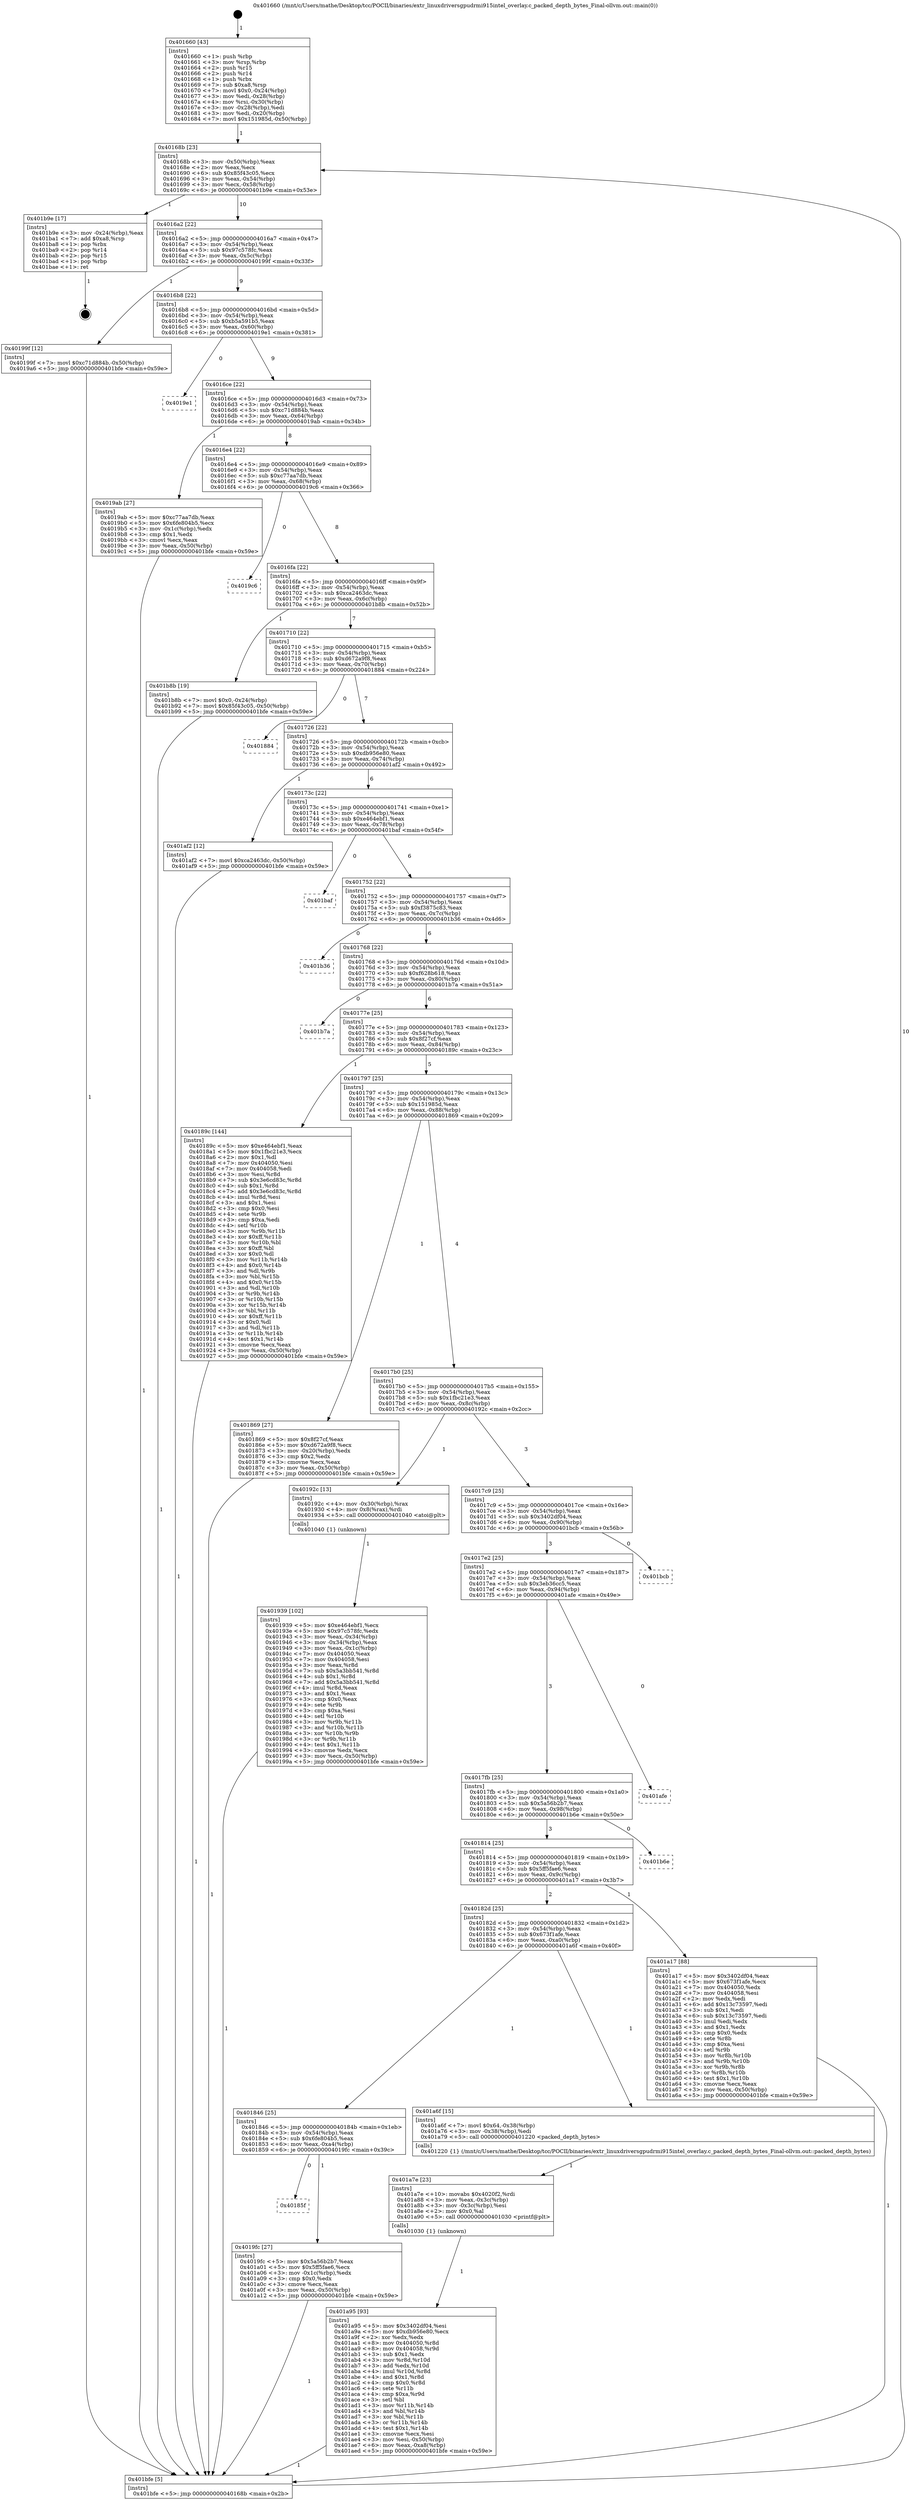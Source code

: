 digraph "0x401660" {
  label = "0x401660 (/mnt/c/Users/mathe/Desktop/tcc/POCII/binaries/extr_linuxdriversgpudrmi915intel_overlay.c_packed_depth_bytes_Final-ollvm.out::main(0))"
  labelloc = "t"
  node[shape=record]

  Entry [label="",width=0.3,height=0.3,shape=circle,fillcolor=black,style=filled]
  "0x40168b" [label="{
     0x40168b [23]\l
     | [instrs]\l
     &nbsp;&nbsp;0x40168b \<+3\>: mov -0x50(%rbp),%eax\l
     &nbsp;&nbsp;0x40168e \<+2\>: mov %eax,%ecx\l
     &nbsp;&nbsp;0x401690 \<+6\>: sub $0x85f43c05,%ecx\l
     &nbsp;&nbsp;0x401696 \<+3\>: mov %eax,-0x54(%rbp)\l
     &nbsp;&nbsp;0x401699 \<+3\>: mov %ecx,-0x58(%rbp)\l
     &nbsp;&nbsp;0x40169c \<+6\>: je 0000000000401b9e \<main+0x53e\>\l
  }"]
  "0x401b9e" [label="{
     0x401b9e [17]\l
     | [instrs]\l
     &nbsp;&nbsp;0x401b9e \<+3\>: mov -0x24(%rbp),%eax\l
     &nbsp;&nbsp;0x401ba1 \<+7\>: add $0xa8,%rsp\l
     &nbsp;&nbsp;0x401ba8 \<+1\>: pop %rbx\l
     &nbsp;&nbsp;0x401ba9 \<+2\>: pop %r14\l
     &nbsp;&nbsp;0x401bab \<+2\>: pop %r15\l
     &nbsp;&nbsp;0x401bad \<+1\>: pop %rbp\l
     &nbsp;&nbsp;0x401bae \<+1\>: ret\l
  }"]
  "0x4016a2" [label="{
     0x4016a2 [22]\l
     | [instrs]\l
     &nbsp;&nbsp;0x4016a2 \<+5\>: jmp 00000000004016a7 \<main+0x47\>\l
     &nbsp;&nbsp;0x4016a7 \<+3\>: mov -0x54(%rbp),%eax\l
     &nbsp;&nbsp;0x4016aa \<+5\>: sub $0x97c578fc,%eax\l
     &nbsp;&nbsp;0x4016af \<+3\>: mov %eax,-0x5c(%rbp)\l
     &nbsp;&nbsp;0x4016b2 \<+6\>: je 000000000040199f \<main+0x33f\>\l
  }"]
  Exit [label="",width=0.3,height=0.3,shape=circle,fillcolor=black,style=filled,peripheries=2]
  "0x40199f" [label="{
     0x40199f [12]\l
     | [instrs]\l
     &nbsp;&nbsp;0x40199f \<+7\>: movl $0xc71d884b,-0x50(%rbp)\l
     &nbsp;&nbsp;0x4019a6 \<+5\>: jmp 0000000000401bfe \<main+0x59e\>\l
  }"]
  "0x4016b8" [label="{
     0x4016b8 [22]\l
     | [instrs]\l
     &nbsp;&nbsp;0x4016b8 \<+5\>: jmp 00000000004016bd \<main+0x5d\>\l
     &nbsp;&nbsp;0x4016bd \<+3\>: mov -0x54(%rbp),%eax\l
     &nbsp;&nbsp;0x4016c0 \<+5\>: sub $0xb5a591b5,%eax\l
     &nbsp;&nbsp;0x4016c5 \<+3\>: mov %eax,-0x60(%rbp)\l
     &nbsp;&nbsp;0x4016c8 \<+6\>: je 00000000004019e1 \<main+0x381\>\l
  }"]
  "0x401a95" [label="{
     0x401a95 [93]\l
     | [instrs]\l
     &nbsp;&nbsp;0x401a95 \<+5\>: mov $0x3402df04,%esi\l
     &nbsp;&nbsp;0x401a9a \<+5\>: mov $0xdb956e80,%ecx\l
     &nbsp;&nbsp;0x401a9f \<+2\>: xor %edx,%edx\l
     &nbsp;&nbsp;0x401aa1 \<+8\>: mov 0x404050,%r8d\l
     &nbsp;&nbsp;0x401aa9 \<+8\>: mov 0x404058,%r9d\l
     &nbsp;&nbsp;0x401ab1 \<+3\>: sub $0x1,%edx\l
     &nbsp;&nbsp;0x401ab4 \<+3\>: mov %r8d,%r10d\l
     &nbsp;&nbsp;0x401ab7 \<+3\>: add %edx,%r10d\l
     &nbsp;&nbsp;0x401aba \<+4\>: imul %r10d,%r8d\l
     &nbsp;&nbsp;0x401abe \<+4\>: and $0x1,%r8d\l
     &nbsp;&nbsp;0x401ac2 \<+4\>: cmp $0x0,%r8d\l
     &nbsp;&nbsp;0x401ac6 \<+4\>: sete %r11b\l
     &nbsp;&nbsp;0x401aca \<+4\>: cmp $0xa,%r9d\l
     &nbsp;&nbsp;0x401ace \<+3\>: setl %bl\l
     &nbsp;&nbsp;0x401ad1 \<+3\>: mov %r11b,%r14b\l
     &nbsp;&nbsp;0x401ad4 \<+3\>: and %bl,%r14b\l
     &nbsp;&nbsp;0x401ad7 \<+3\>: xor %bl,%r11b\l
     &nbsp;&nbsp;0x401ada \<+3\>: or %r11b,%r14b\l
     &nbsp;&nbsp;0x401add \<+4\>: test $0x1,%r14b\l
     &nbsp;&nbsp;0x401ae1 \<+3\>: cmovne %ecx,%esi\l
     &nbsp;&nbsp;0x401ae4 \<+3\>: mov %esi,-0x50(%rbp)\l
     &nbsp;&nbsp;0x401ae7 \<+6\>: mov %eax,-0xa8(%rbp)\l
     &nbsp;&nbsp;0x401aed \<+5\>: jmp 0000000000401bfe \<main+0x59e\>\l
  }"]
  "0x4019e1" [label="{
     0x4019e1\l
  }", style=dashed]
  "0x4016ce" [label="{
     0x4016ce [22]\l
     | [instrs]\l
     &nbsp;&nbsp;0x4016ce \<+5\>: jmp 00000000004016d3 \<main+0x73\>\l
     &nbsp;&nbsp;0x4016d3 \<+3\>: mov -0x54(%rbp),%eax\l
     &nbsp;&nbsp;0x4016d6 \<+5\>: sub $0xc71d884b,%eax\l
     &nbsp;&nbsp;0x4016db \<+3\>: mov %eax,-0x64(%rbp)\l
     &nbsp;&nbsp;0x4016de \<+6\>: je 00000000004019ab \<main+0x34b\>\l
  }"]
  "0x401a7e" [label="{
     0x401a7e [23]\l
     | [instrs]\l
     &nbsp;&nbsp;0x401a7e \<+10\>: movabs $0x4020f2,%rdi\l
     &nbsp;&nbsp;0x401a88 \<+3\>: mov %eax,-0x3c(%rbp)\l
     &nbsp;&nbsp;0x401a8b \<+3\>: mov -0x3c(%rbp),%esi\l
     &nbsp;&nbsp;0x401a8e \<+2\>: mov $0x0,%al\l
     &nbsp;&nbsp;0x401a90 \<+5\>: call 0000000000401030 \<printf@plt\>\l
     | [calls]\l
     &nbsp;&nbsp;0x401030 \{1\} (unknown)\l
  }"]
  "0x4019ab" [label="{
     0x4019ab [27]\l
     | [instrs]\l
     &nbsp;&nbsp;0x4019ab \<+5\>: mov $0xc77aa7db,%eax\l
     &nbsp;&nbsp;0x4019b0 \<+5\>: mov $0x6fe804b5,%ecx\l
     &nbsp;&nbsp;0x4019b5 \<+3\>: mov -0x1c(%rbp),%edx\l
     &nbsp;&nbsp;0x4019b8 \<+3\>: cmp $0x1,%edx\l
     &nbsp;&nbsp;0x4019bb \<+3\>: cmovl %ecx,%eax\l
     &nbsp;&nbsp;0x4019be \<+3\>: mov %eax,-0x50(%rbp)\l
     &nbsp;&nbsp;0x4019c1 \<+5\>: jmp 0000000000401bfe \<main+0x59e\>\l
  }"]
  "0x4016e4" [label="{
     0x4016e4 [22]\l
     | [instrs]\l
     &nbsp;&nbsp;0x4016e4 \<+5\>: jmp 00000000004016e9 \<main+0x89\>\l
     &nbsp;&nbsp;0x4016e9 \<+3\>: mov -0x54(%rbp),%eax\l
     &nbsp;&nbsp;0x4016ec \<+5\>: sub $0xc77aa7db,%eax\l
     &nbsp;&nbsp;0x4016f1 \<+3\>: mov %eax,-0x68(%rbp)\l
     &nbsp;&nbsp;0x4016f4 \<+6\>: je 00000000004019c6 \<main+0x366\>\l
  }"]
  "0x40185f" [label="{
     0x40185f\l
  }", style=dashed]
  "0x4019c6" [label="{
     0x4019c6\l
  }", style=dashed]
  "0x4016fa" [label="{
     0x4016fa [22]\l
     | [instrs]\l
     &nbsp;&nbsp;0x4016fa \<+5\>: jmp 00000000004016ff \<main+0x9f\>\l
     &nbsp;&nbsp;0x4016ff \<+3\>: mov -0x54(%rbp),%eax\l
     &nbsp;&nbsp;0x401702 \<+5\>: sub $0xca2463dc,%eax\l
     &nbsp;&nbsp;0x401707 \<+3\>: mov %eax,-0x6c(%rbp)\l
     &nbsp;&nbsp;0x40170a \<+6\>: je 0000000000401b8b \<main+0x52b\>\l
  }"]
  "0x4019fc" [label="{
     0x4019fc [27]\l
     | [instrs]\l
     &nbsp;&nbsp;0x4019fc \<+5\>: mov $0x5a56b2b7,%eax\l
     &nbsp;&nbsp;0x401a01 \<+5\>: mov $0x5ff5fae6,%ecx\l
     &nbsp;&nbsp;0x401a06 \<+3\>: mov -0x1c(%rbp),%edx\l
     &nbsp;&nbsp;0x401a09 \<+3\>: cmp $0x0,%edx\l
     &nbsp;&nbsp;0x401a0c \<+3\>: cmove %ecx,%eax\l
     &nbsp;&nbsp;0x401a0f \<+3\>: mov %eax,-0x50(%rbp)\l
     &nbsp;&nbsp;0x401a12 \<+5\>: jmp 0000000000401bfe \<main+0x59e\>\l
  }"]
  "0x401b8b" [label="{
     0x401b8b [19]\l
     | [instrs]\l
     &nbsp;&nbsp;0x401b8b \<+7\>: movl $0x0,-0x24(%rbp)\l
     &nbsp;&nbsp;0x401b92 \<+7\>: movl $0x85f43c05,-0x50(%rbp)\l
     &nbsp;&nbsp;0x401b99 \<+5\>: jmp 0000000000401bfe \<main+0x59e\>\l
  }"]
  "0x401710" [label="{
     0x401710 [22]\l
     | [instrs]\l
     &nbsp;&nbsp;0x401710 \<+5\>: jmp 0000000000401715 \<main+0xb5\>\l
     &nbsp;&nbsp;0x401715 \<+3\>: mov -0x54(%rbp),%eax\l
     &nbsp;&nbsp;0x401718 \<+5\>: sub $0xd672a9f8,%eax\l
     &nbsp;&nbsp;0x40171d \<+3\>: mov %eax,-0x70(%rbp)\l
     &nbsp;&nbsp;0x401720 \<+6\>: je 0000000000401884 \<main+0x224\>\l
  }"]
  "0x401846" [label="{
     0x401846 [25]\l
     | [instrs]\l
     &nbsp;&nbsp;0x401846 \<+5\>: jmp 000000000040184b \<main+0x1eb\>\l
     &nbsp;&nbsp;0x40184b \<+3\>: mov -0x54(%rbp),%eax\l
     &nbsp;&nbsp;0x40184e \<+5\>: sub $0x6fe804b5,%eax\l
     &nbsp;&nbsp;0x401853 \<+6\>: mov %eax,-0xa4(%rbp)\l
     &nbsp;&nbsp;0x401859 \<+6\>: je 00000000004019fc \<main+0x39c\>\l
  }"]
  "0x401884" [label="{
     0x401884\l
  }", style=dashed]
  "0x401726" [label="{
     0x401726 [22]\l
     | [instrs]\l
     &nbsp;&nbsp;0x401726 \<+5\>: jmp 000000000040172b \<main+0xcb\>\l
     &nbsp;&nbsp;0x40172b \<+3\>: mov -0x54(%rbp),%eax\l
     &nbsp;&nbsp;0x40172e \<+5\>: sub $0xdb956e80,%eax\l
     &nbsp;&nbsp;0x401733 \<+3\>: mov %eax,-0x74(%rbp)\l
     &nbsp;&nbsp;0x401736 \<+6\>: je 0000000000401af2 \<main+0x492\>\l
  }"]
  "0x401a6f" [label="{
     0x401a6f [15]\l
     | [instrs]\l
     &nbsp;&nbsp;0x401a6f \<+7\>: movl $0x64,-0x38(%rbp)\l
     &nbsp;&nbsp;0x401a76 \<+3\>: mov -0x38(%rbp),%edi\l
     &nbsp;&nbsp;0x401a79 \<+5\>: call 0000000000401220 \<packed_depth_bytes\>\l
     | [calls]\l
     &nbsp;&nbsp;0x401220 \{1\} (/mnt/c/Users/mathe/Desktop/tcc/POCII/binaries/extr_linuxdriversgpudrmi915intel_overlay.c_packed_depth_bytes_Final-ollvm.out::packed_depth_bytes)\l
  }"]
  "0x401af2" [label="{
     0x401af2 [12]\l
     | [instrs]\l
     &nbsp;&nbsp;0x401af2 \<+7\>: movl $0xca2463dc,-0x50(%rbp)\l
     &nbsp;&nbsp;0x401af9 \<+5\>: jmp 0000000000401bfe \<main+0x59e\>\l
  }"]
  "0x40173c" [label="{
     0x40173c [22]\l
     | [instrs]\l
     &nbsp;&nbsp;0x40173c \<+5\>: jmp 0000000000401741 \<main+0xe1\>\l
     &nbsp;&nbsp;0x401741 \<+3\>: mov -0x54(%rbp),%eax\l
     &nbsp;&nbsp;0x401744 \<+5\>: sub $0xe464ebf1,%eax\l
     &nbsp;&nbsp;0x401749 \<+3\>: mov %eax,-0x78(%rbp)\l
     &nbsp;&nbsp;0x40174c \<+6\>: je 0000000000401baf \<main+0x54f\>\l
  }"]
  "0x40182d" [label="{
     0x40182d [25]\l
     | [instrs]\l
     &nbsp;&nbsp;0x40182d \<+5\>: jmp 0000000000401832 \<main+0x1d2\>\l
     &nbsp;&nbsp;0x401832 \<+3\>: mov -0x54(%rbp),%eax\l
     &nbsp;&nbsp;0x401835 \<+5\>: sub $0x673f1afe,%eax\l
     &nbsp;&nbsp;0x40183a \<+6\>: mov %eax,-0xa0(%rbp)\l
     &nbsp;&nbsp;0x401840 \<+6\>: je 0000000000401a6f \<main+0x40f\>\l
  }"]
  "0x401baf" [label="{
     0x401baf\l
  }", style=dashed]
  "0x401752" [label="{
     0x401752 [22]\l
     | [instrs]\l
     &nbsp;&nbsp;0x401752 \<+5\>: jmp 0000000000401757 \<main+0xf7\>\l
     &nbsp;&nbsp;0x401757 \<+3\>: mov -0x54(%rbp),%eax\l
     &nbsp;&nbsp;0x40175a \<+5\>: sub $0xf3875c83,%eax\l
     &nbsp;&nbsp;0x40175f \<+3\>: mov %eax,-0x7c(%rbp)\l
     &nbsp;&nbsp;0x401762 \<+6\>: je 0000000000401b36 \<main+0x4d6\>\l
  }"]
  "0x401a17" [label="{
     0x401a17 [88]\l
     | [instrs]\l
     &nbsp;&nbsp;0x401a17 \<+5\>: mov $0x3402df04,%eax\l
     &nbsp;&nbsp;0x401a1c \<+5\>: mov $0x673f1afe,%ecx\l
     &nbsp;&nbsp;0x401a21 \<+7\>: mov 0x404050,%edx\l
     &nbsp;&nbsp;0x401a28 \<+7\>: mov 0x404058,%esi\l
     &nbsp;&nbsp;0x401a2f \<+2\>: mov %edx,%edi\l
     &nbsp;&nbsp;0x401a31 \<+6\>: add $0x13c73597,%edi\l
     &nbsp;&nbsp;0x401a37 \<+3\>: sub $0x1,%edi\l
     &nbsp;&nbsp;0x401a3a \<+6\>: sub $0x13c73597,%edi\l
     &nbsp;&nbsp;0x401a40 \<+3\>: imul %edi,%edx\l
     &nbsp;&nbsp;0x401a43 \<+3\>: and $0x1,%edx\l
     &nbsp;&nbsp;0x401a46 \<+3\>: cmp $0x0,%edx\l
     &nbsp;&nbsp;0x401a49 \<+4\>: sete %r8b\l
     &nbsp;&nbsp;0x401a4d \<+3\>: cmp $0xa,%esi\l
     &nbsp;&nbsp;0x401a50 \<+4\>: setl %r9b\l
     &nbsp;&nbsp;0x401a54 \<+3\>: mov %r8b,%r10b\l
     &nbsp;&nbsp;0x401a57 \<+3\>: and %r9b,%r10b\l
     &nbsp;&nbsp;0x401a5a \<+3\>: xor %r9b,%r8b\l
     &nbsp;&nbsp;0x401a5d \<+3\>: or %r8b,%r10b\l
     &nbsp;&nbsp;0x401a60 \<+4\>: test $0x1,%r10b\l
     &nbsp;&nbsp;0x401a64 \<+3\>: cmovne %ecx,%eax\l
     &nbsp;&nbsp;0x401a67 \<+3\>: mov %eax,-0x50(%rbp)\l
     &nbsp;&nbsp;0x401a6a \<+5\>: jmp 0000000000401bfe \<main+0x59e\>\l
  }"]
  "0x401b36" [label="{
     0x401b36\l
  }", style=dashed]
  "0x401768" [label="{
     0x401768 [22]\l
     | [instrs]\l
     &nbsp;&nbsp;0x401768 \<+5\>: jmp 000000000040176d \<main+0x10d\>\l
     &nbsp;&nbsp;0x40176d \<+3\>: mov -0x54(%rbp),%eax\l
     &nbsp;&nbsp;0x401770 \<+5\>: sub $0xf628b618,%eax\l
     &nbsp;&nbsp;0x401775 \<+3\>: mov %eax,-0x80(%rbp)\l
     &nbsp;&nbsp;0x401778 \<+6\>: je 0000000000401b7a \<main+0x51a\>\l
  }"]
  "0x401814" [label="{
     0x401814 [25]\l
     | [instrs]\l
     &nbsp;&nbsp;0x401814 \<+5\>: jmp 0000000000401819 \<main+0x1b9\>\l
     &nbsp;&nbsp;0x401819 \<+3\>: mov -0x54(%rbp),%eax\l
     &nbsp;&nbsp;0x40181c \<+5\>: sub $0x5ff5fae6,%eax\l
     &nbsp;&nbsp;0x401821 \<+6\>: mov %eax,-0x9c(%rbp)\l
     &nbsp;&nbsp;0x401827 \<+6\>: je 0000000000401a17 \<main+0x3b7\>\l
  }"]
  "0x401b7a" [label="{
     0x401b7a\l
  }", style=dashed]
  "0x40177e" [label="{
     0x40177e [25]\l
     | [instrs]\l
     &nbsp;&nbsp;0x40177e \<+5\>: jmp 0000000000401783 \<main+0x123\>\l
     &nbsp;&nbsp;0x401783 \<+3\>: mov -0x54(%rbp),%eax\l
     &nbsp;&nbsp;0x401786 \<+5\>: sub $0x8f27cf,%eax\l
     &nbsp;&nbsp;0x40178b \<+6\>: mov %eax,-0x84(%rbp)\l
     &nbsp;&nbsp;0x401791 \<+6\>: je 000000000040189c \<main+0x23c\>\l
  }"]
  "0x401b6e" [label="{
     0x401b6e\l
  }", style=dashed]
  "0x40189c" [label="{
     0x40189c [144]\l
     | [instrs]\l
     &nbsp;&nbsp;0x40189c \<+5\>: mov $0xe464ebf1,%eax\l
     &nbsp;&nbsp;0x4018a1 \<+5\>: mov $0x1fbc21e3,%ecx\l
     &nbsp;&nbsp;0x4018a6 \<+2\>: mov $0x1,%dl\l
     &nbsp;&nbsp;0x4018a8 \<+7\>: mov 0x404050,%esi\l
     &nbsp;&nbsp;0x4018af \<+7\>: mov 0x404058,%edi\l
     &nbsp;&nbsp;0x4018b6 \<+3\>: mov %esi,%r8d\l
     &nbsp;&nbsp;0x4018b9 \<+7\>: sub $0x3e6cd83c,%r8d\l
     &nbsp;&nbsp;0x4018c0 \<+4\>: sub $0x1,%r8d\l
     &nbsp;&nbsp;0x4018c4 \<+7\>: add $0x3e6cd83c,%r8d\l
     &nbsp;&nbsp;0x4018cb \<+4\>: imul %r8d,%esi\l
     &nbsp;&nbsp;0x4018cf \<+3\>: and $0x1,%esi\l
     &nbsp;&nbsp;0x4018d2 \<+3\>: cmp $0x0,%esi\l
     &nbsp;&nbsp;0x4018d5 \<+4\>: sete %r9b\l
     &nbsp;&nbsp;0x4018d9 \<+3\>: cmp $0xa,%edi\l
     &nbsp;&nbsp;0x4018dc \<+4\>: setl %r10b\l
     &nbsp;&nbsp;0x4018e0 \<+3\>: mov %r9b,%r11b\l
     &nbsp;&nbsp;0x4018e3 \<+4\>: xor $0xff,%r11b\l
     &nbsp;&nbsp;0x4018e7 \<+3\>: mov %r10b,%bl\l
     &nbsp;&nbsp;0x4018ea \<+3\>: xor $0xff,%bl\l
     &nbsp;&nbsp;0x4018ed \<+3\>: xor $0x0,%dl\l
     &nbsp;&nbsp;0x4018f0 \<+3\>: mov %r11b,%r14b\l
     &nbsp;&nbsp;0x4018f3 \<+4\>: and $0x0,%r14b\l
     &nbsp;&nbsp;0x4018f7 \<+3\>: and %dl,%r9b\l
     &nbsp;&nbsp;0x4018fa \<+3\>: mov %bl,%r15b\l
     &nbsp;&nbsp;0x4018fd \<+4\>: and $0x0,%r15b\l
     &nbsp;&nbsp;0x401901 \<+3\>: and %dl,%r10b\l
     &nbsp;&nbsp;0x401904 \<+3\>: or %r9b,%r14b\l
     &nbsp;&nbsp;0x401907 \<+3\>: or %r10b,%r15b\l
     &nbsp;&nbsp;0x40190a \<+3\>: xor %r15b,%r14b\l
     &nbsp;&nbsp;0x40190d \<+3\>: or %bl,%r11b\l
     &nbsp;&nbsp;0x401910 \<+4\>: xor $0xff,%r11b\l
     &nbsp;&nbsp;0x401914 \<+3\>: or $0x0,%dl\l
     &nbsp;&nbsp;0x401917 \<+3\>: and %dl,%r11b\l
     &nbsp;&nbsp;0x40191a \<+3\>: or %r11b,%r14b\l
     &nbsp;&nbsp;0x40191d \<+4\>: test $0x1,%r14b\l
     &nbsp;&nbsp;0x401921 \<+3\>: cmovne %ecx,%eax\l
     &nbsp;&nbsp;0x401924 \<+3\>: mov %eax,-0x50(%rbp)\l
     &nbsp;&nbsp;0x401927 \<+5\>: jmp 0000000000401bfe \<main+0x59e\>\l
  }"]
  "0x401797" [label="{
     0x401797 [25]\l
     | [instrs]\l
     &nbsp;&nbsp;0x401797 \<+5\>: jmp 000000000040179c \<main+0x13c\>\l
     &nbsp;&nbsp;0x40179c \<+3\>: mov -0x54(%rbp),%eax\l
     &nbsp;&nbsp;0x40179f \<+5\>: sub $0x151985d,%eax\l
     &nbsp;&nbsp;0x4017a4 \<+6\>: mov %eax,-0x88(%rbp)\l
     &nbsp;&nbsp;0x4017aa \<+6\>: je 0000000000401869 \<main+0x209\>\l
  }"]
  "0x4017fb" [label="{
     0x4017fb [25]\l
     | [instrs]\l
     &nbsp;&nbsp;0x4017fb \<+5\>: jmp 0000000000401800 \<main+0x1a0\>\l
     &nbsp;&nbsp;0x401800 \<+3\>: mov -0x54(%rbp),%eax\l
     &nbsp;&nbsp;0x401803 \<+5\>: sub $0x5a56b2b7,%eax\l
     &nbsp;&nbsp;0x401808 \<+6\>: mov %eax,-0x98(%rbp)\l
     &nbsp;&nbsp;0x40180e \<+6\>: je 0000000000401b6e \<main+0x50e\>\l
  }"]
  "0x401869" [label="{
     0x401869 [27]\l
     | [instrs]\l
     &nbsp;&nbsp;0x401869 \<+5\>: mov $0x8f27cf,%eax\l
     &nbsp;&nbsp;0x40186e \<+5\>: mov $0xd672a9f8,%ecx\l
     &nbsp;&nbsp;0x401873 \<+3\>: mov -0x20(%rbp),%edx\l
     &nbsp;&nbsp;0x401876 \<+3\>: cmp $0x2,%edx\l
     &nbsp;&nbsp;0x401879 \<+3\>: cmovne %ecx,%eax\l
     &nbsp;&nbsp;0x40187c \<+3\>: mov %eax,-0x50(%rbp)\l
     &nbsp;&nbsp;0x40187f \<+5\>: jmp 0000000000401bfe \<main+0x59e\>\l
  }"]
  "0x4017b0" [label="{
     0x4017b0 [25]\l
     | [instrs]\l
     &nbsp;&nbsp;0x4017b0 \<+5\>: jmp 00000000004017b5 \<main+0x155\>\l
     &nbsp;&nbsp;0x4017b5 \<+3\>: mov -0x54(%rbp),%eax\l
     &nbsp;&nbsp;0x4017b8 \<+5\>: sub $0x1fbc21e3,%eax\l
     &nbsp;&nbsp;0x4017bd \<+6\>: mov %eax,-0x8c(%rbp)\l
     &nbsp;&nbsp;0x4017c3 \<+6\>: je 000000000040192c \<main+0x2cc\>\l
  }"]
  "0x401bfe" [label="{
     0x401bfe [5]\l
     | [instrs]\l
     &nbsp;&nbsp;0x401bfe \<+5\>: jmp 000000000040168b \<main+0x2b\>\l
  }"]
  "0x401660" [label="{
     0x401660 [43]\l
     | [instrs]\l
     &nbsp;&nbsp;0x401660 \<+1\>: push %rbp\l
     &nbsp;&nbsp;0x401661 \<+3\>: mov %rsp,%rbp\l
     &nbsp;&nbsp;0x401664 \<+2\>: push %r15\l
     &nbsp;&nbsp;0x401666 \<+2\>: push %r14\l
     &nbsp;&nbsp;0x401668 \<+1\>: push %rbx\l
     &nbsp;&nbsp;0x401669 \<+7\>: sub $0xa8,%rsp\l
     &nbsp;&nbsp;0x401670 \<+7\>: movl $0x0,-0x24(%rbp)\l
     &nbsp;&nbsp;0x401677 \<+3\>: mov %edi,-0x28(%rbp)\l
     &nbsp;&nbsp;0x40167a \<+4\>: mov %rsi,-0x30(%rbp)\l
     &nbsp;&nbsp;0x40167e \<+3\>: mov -0x28(%rbp),%edi\l
     &nbsp;&nbsp;0x401681 \<+3\>: mov %edi,-0x20(%rbp)\l
     &nbsp;&nbsp;0x401684 \<+7\>: movl $0x151985d,-0x50(%rbp)\l
  }"]
  "0x401afe" [label="{
     0x401afe\l
  }", style=dashed]
  "0x40192c" [label="{
     0x40192c [13]\l
     | [instrs]\l
     &nbsp;&nbsp;0x40192c \<+4\>: mov -0x30(%rbp),%rax\l
     &nbsp;&nbsp;0x401930 \<+4\>: mov 0x8(%rax),%rdi\l
     &nbsp;&nbsp;0x401934 \<+5\>: call 0000000000401040 \<atoi@plt\>\l
     | [calls]\l
     &nbsp;&nbsp;0x401040 \{1\} (unknown)\l
  }"]
  "0x4017c9" [label="{
     0x4017c9 [25]\l
     | [instrs]\l
     &nbsp;&nbsp;0x4017c9 \<+5\>: jmp 00000000004017ce \<main+0x16e\>\l
     &nbsp;&nbsp;0x4017ce \<+3\>: mov -0x54(%rbp),%eax\l
     &nbsp;&nbsp;0x4017d1 \<+5\>: sub $0x3402df04,%eax\l
     &nbsp;&nbsp;0x4017d6 \<+6\>: mov %eax,-0x90(%rbp)\l
     &nbsp;&nbsp;0x4017dc \<+6\>: je 0000000000401bcb \<main+0x56b\>\l
  }"]
  "0x401939" [label="{
     0x401939 [102]\l
     | [instrs]\l
     &nbsp;&nbsp;0x401939 \<+5\>: mov $0xe464ebf1,%ecx\l
     &nbsp;&nbsp;0x40193e \<+5\>: mov $0x97c578fc,%edx\l
     &nbsp;&nbsp;0x401943 \<+3\>: mov %eax,-0x34(%rbp)\l
     &nbsp;&nbsp;0x401946 \<+3\>: mov -0x34(%rbp),%eax\l
     &nbsp;&nbsp;0x401949 \<+3\>: mov %eax,-0x1c(%rbp)\l
     &nbsp;&nbsp;0x40194c \<+7\>: mov 0x404050,%eax\l
     &nbsp;&nbsp;0x401953 \<+7\>: mov 0x404058,%esi\l
     &nbsp;&nbsp;0x40195a \<+3\>: mov %eax,%r8d\l
     &nbsp;&nbsp;0x40195d \<+7\>: sub $0x5a3bb541,%r8d\l
     &nbsp;&nbsp;0x401964 \<+4\>: sub $0x1,%r8d\l
     &nbsp;&nbsp;0x401968 \<+7\>: add $0x5a3bb541,%r8d\l
     &nbsp;&nbsp;0x40196f \<+4\>: imul %r8d,%eax\l
     &nbsp;&nbsp;0x401973 \<+3\>: and $0x1,%eax\l
     &nbsp;&nbsp;0x401976 \<+3\>: cmp $0x0,%eax\l
     &nbsp;&nbsp;0x401979 \<+4\>: sete %r9b\l
     &nbsp;&nbsp;0x40197d \<+3\>: cmp $0xa,%esi\l
     &nbsp;&nbsp;0x401980 \<+4\>: setl %r10b\l
     &nbsp;&nbsp;0x401984 \<+3\>: mov %r9b,%r11b\l
     &nbsp;&nbsp;0x401987 \<+3\>: and %r10b,%r11b\l
     &nbsp;&nbsp;0x40198a \<+3\>: xor %r10b,%r9b\l
     &nbsp;&nbsp;0x40198d \<+3\>: or %r9b,%r11b\l
     &nbsp;&nbsp;0x401990 \<+4\>: test $0x1,%r11b\l
     &nbsp;&nbsp;0x401994 \<+3\>: cmovne %edx,%ecx\l
     &nbsp;&nbsp;0x401997 \<+3\>: mov %ecx,-0x50(%rbp)\l
     &nbsp;&nbsp;0x40199a \<+5\>: jmp 0000000000401bfe \<main+0x59e\>\l
  }"]
  "0x4017e2" [label="{
     0x4017e2 [25]\l
     | [instrs]\l
     &nbsp;&nbsp;0x4017e2 \<+5\>: jmp 00000000004017e7 \<main+0x187\>\l
     &nbsp;&nbsp;0x4017e7 \<+3\>: mov -0x54(%rbp),%eax\l
     &nbsp;&nbsp;0x4017ea \<+5\>: sub $0x3eb36cc5,%eax\l
     &nbsp;&nbsp;0x4017ef \<+6\>: mov %eax,-0x94(%rbp)\l
     &nbsp;&nbsp;0x4017f5 \<+6\>: je 0000000000401afe \<main+0x49e\>\l
  }"]
  "0x401bcb" [label="{
     0x401bcb\l
  }", style=dashed]
  Entry -> "0x401660" [label=" 1"]
  "0x40168b" -> "0x401b9e" [label=" 1"]
  "0x40168b" -> "0x4016a2" [label=" 10"]
  "0x401b9e" -> Exit [label=" 1"]
  "0x4016a2" -> "0x40199f" [label=" 1"]
  "0x4016a2" -> "0x4016b8" [label=" 9"]
  "0x401b8b" -> "0x401bfe" [label=" 1"]
  "0x4016b8" -> "0x4019e1" [label=" 0"]
  "0x4016b8" -> "0x4016ce" [label=" 9"]
  "0x401af2" -> "0x401bfe" [label=" 1"]
  "0x4016ce" -> "0x4019ab" [label=" 1"]
  "0x4016ce" -> "0x4016e4" [label=" 8"]
  "0x401a95" -> "0x401bfe" [label=" 1"]
  "0x4016e4" -> "0x4019c6" [label=" 0"]
  "0x4016e4" -> "0x4016fa" [label=" 8"]
  "0x401a7e" -> "0x401a95" [label=" 1"]
  "0x4016fa" -> "0x401b8b" [label=" 1"]
  "0x4016fa" -> "0x401710" [label=" 7"]
  "0x401a6f" -> "0x401a7e" [label=" 1"]
  "0x401710" -> "0x401884" [label=" 0"]
  "0x401710" -> "0x401726" [label=" 7"]
  "0x4019fc" -> "0x401bfe" [label=" 1"]
  "0x401726" -> "0x401af2" [label=" 1"]
  "0x401726" -> "0x40173c" [label=" 6"]
  "0x401846" -> "0x40185f" [label=" 0"]
  "0x40173c" -> "0x401baf" [label=" 0"]
  "0x40173c" -> "0x401752" [label=" 6"]
  "0x401a17" -> "0x401bfe" [label=" 1"]
  "0x401752" -> "0x401b36" [label=" 0"]
  "0x401752" -> "0x401768" [label=" 6"]
  "0x40182d" -> "0x401846" [label=" 1"]
  "0x401768" -> "0x401b7a" [label=" 0"]
  "0x401768" -> "0x40177e" [label=" 6"]
  "0x401846" -> "0x4019fc" [label=" 1"]
  "0x40177e" -> "0x40189c" [label=" 1"]
  "0x40177e" -> "0x401797" [label=" 5"]
  "0x401814" -> "0x40182d" [label=" 2"]
  "0x401797" -> "0x401869" [label=" 1"]
  "0x401797" -> "0x4017b0" [label=" 4"]
  "0x401869" -> "0x401bfe" [label=" 1"]
  "0x401660" -> "0x40168b" [label=" 1"]
  "0x401bfe" -> "0x40168b" [label=" 10"]
  "0x40189c" -> "0x401bfe" [label=" 1"]
  "0x40182d" -> "0x401a6f" [label=" 1"]
  "0x4017b0" -> "0x40192c" [label=" 1"]
  "0x4017b0" -> "0x4017c9" [label=" 3"]
  "0x40192c" -> "0x401939" [label=" 1"]
  "0x401939" -> "0x401bfe" [label=" 1"]
  "0x40199f" -> "0x401bfe" [label=" 1"]
  "0x4019ab" -> "0x401bfe" [label=" 1"]
  "0x4017fb" -> "0x401814" [label=" 3"]
  "0x4017c9" -> "0x401bcb" [label=" 0"]
  "0x4017c9" -> "0x4017e2" [label=" 3"]
  "0x4017fb" -> "0x401b6e" [label=" 0"]
  "0x4017e2" -> "0x401afe" [label=" 0"]
  "0x4017e2" -> "0x4017fb" [label=" 3"]
  "0x401814" -> "0x401a17" [label=" 1"]
}
